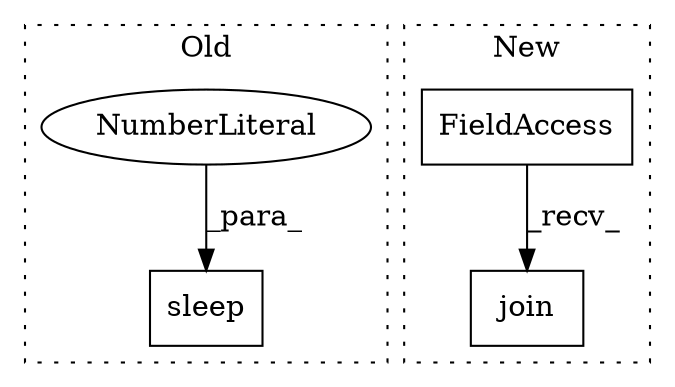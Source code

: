 digraph G {
subgraph cluster0 {
1 [label="sleep" a="32" s="3388,3395" l="6,1" shape="box"];
3 [label="NumberLiteral" a="34" s="3394" l="1" shape="ellipse"];
label = "Old";
style="dotted";
}
subgraph cluster1 {
2 [label="join" a="32" s="3685" l="6" shape="box"];
4 [label="FieldAccess" a="22" s="3682" l="2" shape="box"];
label = "New";
style="dotted";
}
3 -> 1 [label="_para_"];
4 -> 2 [label="_recv_"];
}